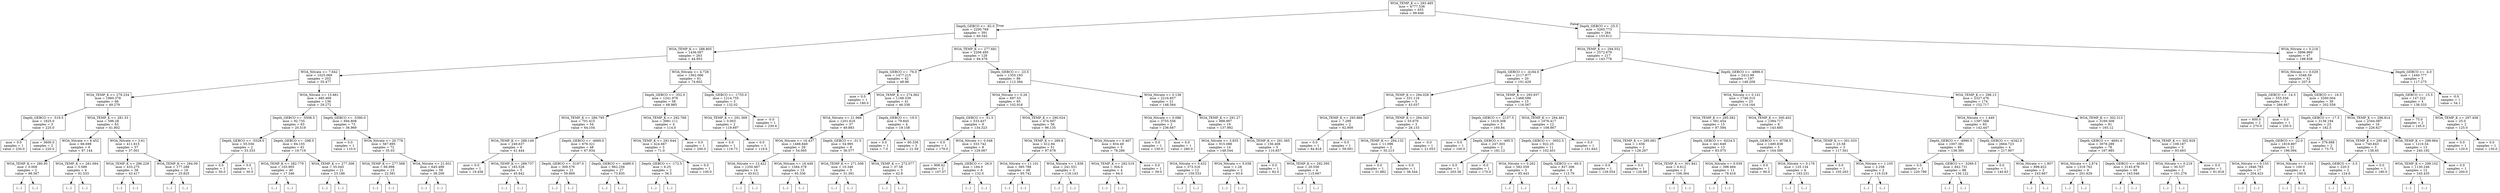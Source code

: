 digraph Tree {
node [shape=box] ;
0 [label="WOA_TEMP_K <= 293.485\nmse = 4777.536\nsamples = 655\nvalue = 99.646"] ;
1 [label="Depth_GEBCO <= -82.0\nmse = 2200.769\nsamples = 391\nvalue = 60.342"] ;
0 -> 1 [labeldistance=2.5, labelangle=45, headlabel="True"] ;
2 [label="WOA_TEMP_K <= 288.805\nmse = 1436.097\nsamples = 263\nvalue = 44.953"] ;
1 -> 2 ;
3 [label="WOA_Nitrate <= 7.642\nmse = 1025.069\nsamples = 202\nvalue = 35.477"] ;
2 -> 3 ;
4 [label="WOA_TEMP_K <= 279.234\nmse = 1960.378\nsamples = 66\nvalue = 49.279"] ;
3 -> 4 ;
5 [label="Depth_GEBCO <= -519.5\nmse = 1825.0\nsamples = 3\nvalue = 225.0"] ;
4 -> 5 ;
6 [label="mse = 0.0\nsamples = 1\nvalue = 230.0"] ;
5 -> 6 ;
7 [label="mse = 3600.0\nsamples = 2\nvalue = 220.0"] ;
5 -> 7 ;
8 [label="WOA_TEMP_K <= 281.33\nmse = 596.28\nsamples = 63\nvalue = 41.802"] ;
4 -> 8 ;
9 [label="WOA_Nitrate <= 6.452\nmse = 66.698\nsamples = 6\nvalue = 87.144"] ;
8 -> 9 ;
10 [label="WOA_TEMP_K <= 280.95\nmse = 0.009\nsamples = 2\nvalue = 98.367"] ;
9 -> 10 ;
11 [label="(...)"] ;
10 -> 11 ;
12 [label="(...)"] ;
10 -> 12 ;
13 [label="WOA_TEMP_K <= 281.094\nmse = 5.589\nsamples = 4\nvalue = 81.533"] ;
9 -> 13 ;
14 [label="(...)"] ;
13 -> 14 ;
17 [label="(...)"] ;
13 -> 17 ;
20 [label="WOA_Nitrate <= 3.61\nmse = 411.615\nsamples = 57\nvalue = 37.001"] ;
8 -> 20 ;
21 [label="WOA_TEMP_K <= 286.229\nmse = 433.275\nsamples = 38\nvalue = 43.417"] ;
20 -> 21 ;
22 [label="(...)"] ;
21 -> 22 ;
39 [label="(...)"] ;
21 -> 39 ;
80 [label="WOA_TEMP_K <= 284.09\nmse = 177.288\nsamples = 19\nvalue = 25.825"] ;
20 -> 80 ;
81 [label="(...)"] ;
80 -> 81 ;
90 [label="(...)"] ;
80 -> 90 ;
97 [label="WOA_Nitrate <= 15.661\nmse = 480.469\nsamples = 136\nvalue = 29.272"] ;
3 -> 97 ;
98 [label="Depth_GEBCO <= -5506.5\nmse = 92.735\nsamples = 63\nvalue = 20.519"] ;
97 -> 98 ;
99 [label="Depth_GEBCO <= -5528.0\nmse = 55.556\nsamples = 2\nvalue = 33.333"] ;
98 -> 99 ;
100 [label="mse = 0.0\nsamples = 1\nvalue = 50.0"] ;
99 -> 100 ;
101 [label="mse = 0.0\nsamples = 1\nvalue = 30.0"] ;
99 -> 101 ;
102 [label="Depth_GEBCO <= -298.5\nmse = 84.155\nsamples = 61\nvalue = 19.719"] ;
98 -> 102 ;
103 [label="WOA_TEMP_K <= 282.779\nmse = 103.905\nsamples = 40\nvalue = 17.346"] ;
102 -> 103 ;
104 [label="(...)"] ;
103 -> 104 ;
131 [label="(...)"] ;
103 -> 131 ;
148 [label="WOA_TEMP_K <= 277.308\nmse = 35.045\nsamples = 21\nvalue = 23.186"] ;
102 -> 148 ;
149 [label="(...)"] ;
148 -> 149 ;
150 [label="(...)"] ;
148 -> 150 ;
175 [label="Depth_GEBCO <= -5390.0\nmse = 694.808\nsamples = 73\nvalue = 36.969"] ;
97 -> 175 ;
176 [label="mse = 0.0\nsamples = 1\nvalue = 110.0"] ;
175 -> 176 ;
177 [label="WOA_Nitrate <= 20.778\nmse = 567.895\nsamples = 72\nvalue = 35.03"] ;
175 -> 177 ;
178 [label="WOA_TEMP_K <= 277.568\nmse = 69.998\nsamples = 13\nvalue = 22.591"] ;
177 -> 178 ;
179 [label="(...)"] ;
178 -> 179 ;
192 [label="(...)"] ;
178 -> 192 ;
203 [label="WOA_Nitrate <= 21.931\nmse = 645.489\nsamples = 59\nvalue = 38.209"] ;
177 -> 203 ;
204 [label="(...)"] ;
203 -> 204 ;
215 [label="(...)"] ;
203 -> 215 ;
308 [label="WOA_Nitrate <= 4.728\nmse = 1562.066\nsamples = 61\nvalue = 74.602"] ;
2 -> 308 ;
309 [label="Depth_GEBCO <= -352.0\nmse = 1241.978\nsamples = 58\nvalue = 68.985"] ;
308 -> 309 ;
310 [label="WOA_TEMP_K <= 289.795\nmse = 701.415\nsamples = 54\nvalue = 64.104"] ;
309 -> 310 ;
311 [label="WOA_TEMP_K <= 289.149\nmse = 249.637\nsamples = 6\nvalue = 41.444"] ;
310 -> 311 ;
312 [label="mse = 0.0\nsamples = 1\nvalue = 19.456"] ;
311 -> 312 ;
313 [label="WOA_TEMP_K <= 289.737\nmse = 183.526\nsamples = 5\nvalue = 45.842"] ;
311 -> 313 ;
314 [label="(...)"] ;
313 -> 314 ;
321 [label="(...)"] ;
313 -> 321 ;
322 [label="Depth_GEBCO <= -4669.0\nmse = 676.321\nsamples = 48\nvalue = 67.934"] ;
310 -> 322 ;
323 [label="Depth_GEBCO <= -5197.0\nmse = 309.576\nsamples = 21\nvalue = 59.869"] ;
322 -> 323 ;
324 [label="(...)"] ;
323 -> 324 ;
325 [label="(...)"] ;
323 -> 325 ;
360 [label="Depth_GEBCO <= -4489.0\nmse = 862.256\nsamples = 27\nvalue = 73.835"] ;
322 -> 360 ;
361 [label="(...)"] ;
360 -> 361 ;
368 [label="(...)"] ;
360 -> 368 ;
407 [label="WOA_TEMP_K <= 292.769\nmse = 3981.111\nsamples = 4\nvalue = 114.0"] ;
309 -> 407 ;
408 [label="WOA_TEMP_K <= 291.644\nmse = 424.667\nsamples = 3\nvalue = 71.0"] ;
407 -> 408 ;
409 [label="Depth_GEBCO <= -172.5\nmse = 6.25\nsamples = 2\nvalue = 56.5"] ;
408 -> 409 ;
410 [label="(...)"] ;
409 -> 410 ;
411 [label="(...)"] ;
409 -> 411 ;
412 [label="mse = 0.0\nsamples = 1\nvalue = 100.0"] ;
408 -> 412 ;
413 [label="mse = 0.0\nsamples = 1\nvalue = 200.0"] ;
407 -> 413 ;
414 [label="Depth_GEBCO <= -1755.0\nmse = 1214.755\nsamples = 3\nvalue = 132.02"] ;
308 -> 414 ;
415 [label="WOA_TEMP_K <= 291.369\nmse = 0.003\nsamples = 2\nvalue = 119.697"] ;
414 -> 415 ;
416 [label="mse = 0.0\nsamples = 1\nvalue = 119.73"] ;
415 -> 416 ;
417 [label="mse = 0.0\nsamples = 1\nvalue = 119.6"] ;
415 -> 417 ;
418 [label="mse = -0.0\nsamples = 1\nvalue = 230.6"] ;
414 -> 418 ;
419 [label="WOA_TEMP_K <= 277.681\nmse = 2206.495\nsamples = 128\nvalue = 94.476"] ;
1 -> 419 ;
420 [label="Depth_GEBCO <= -76.0\nmse = 1477.215\nsamples = 42\nvalue = 48.86"] ;
419 -> 420 ;
421 [label="mse = 0.0\nsamples = 1\nvalue = 180.0"] ;
420 -> 421 ;
422 [label="WOA_TEMP_K <= 274.062\nmse = 1168.539\nsamples = 41\nvalue = 46.338"] ;
420 -> 422 ;
423 [label="WOA_Nitrate <= 21.966\nmse = 1201.616\nsamples = 37\nvalue = 49.883"] ;
422 -> 423 ;
424 [label="WOA_Nitrate <= 16.437\nmse = 1488.849\nsamples = 29\nvalue = 54.065"] ;
423 -> 424 ;
425 [label="WOA_Nitrate <= 13.422\nmse = 1250.467\nsamples = 14\nvalue = 45.612"] ;
424 -> 425 ;
426 [label="(...)"] ;
425 -> 426 ;
427 [label="(...)"] ;
425 -> 427 ;
430 [label="WOA_Nitrate <= 18.449\nmse = 1584.378\nsamples = 15\nvalue = 65.336"] ;
424 -> 430 ;
431 [label="(...)"] ;
430 -> 431 ;
436 [label="(...)"] ;
430 -> 436 ;
439 [label="Depth_GEBCO <= -31.5\nmse = 54.995\nsamples = 8\nvalue = 36.577"] ;
423 -> 439 ;
440 [label="WOA_TEMP_K <= 271.508\nmse = 10.346\nsamples = 5\nvalue = 31.391"] ;
439 -> 440 ;
441 [label="(...)"] ;
440 -> 441 ;
442 [label="(...)"] ;
440 -> 442 ;
447 [label="WOA_TEMP_K <= 272.077\nmse = 37.58\nsamples = 3\nvalue = 42.8"] ;
439 -> 447 ;
448 [label="(...)"] ;
447 -> 448 ;
449 [label="(...)"] ;
447 -> 449 ;
450 [label="Depth_GEBCO <= -19.5\nmse = 79.845\nsamples = 4\nvalue = 19.158"] ;
422 -> 450 ;
451 [label="mse = 0.0\nsamples = 1\nvalue = 7.0"] ;
450 -> 451 ;
452 [label="mse = 60.336\nsamples = 3\nvalue = 21.59"] ;
450 -> 452 ;
453 [label="Depth_GEBCO <= -23.5\nmse = 1355.193\nsamples = 86\nvalue = 112.384"] ;
419 -> 453 ;
454 [label="WOA_Nitrate <= 0.26\nmse = 697.53\nsamples = 65\nvalue = 102.916"] ;
453 -> 454 ;
455 [label="Depth_GEBCO <= -51.5\nmse = 533.437\nsamples = 9\nvalue = 134.323"] ;
454 -> 455 ;
456 [label="mse = 0.0\nsamples = 1\nvalue = 179.0"] ;
455 -> 456 ;
457 [label="WOA_Nitrate <= 0.048\nmse = 333.742\nsamples = 8\nvalue = 129.067"] ;
455 -> 457 ;
458 [label="mse = 908.42\nsamples = 2\nvalue = 107.07"] ;
457 -> 458 ;
459 [label="Depth_GEBCO <= -26.0\nmse = 184.0\nsamples = 6\nvalue = 132.0"] ;
457 -> 459 ;
460 [label="(...)"] ;
459 -> 460 ;
461 [label="(...)"] ;
459 -> 461 ;
462 [label="WOA_TEMP_K <= 290.024\nmse = 474.007\nsamples = 56\nvalue = 96.135"] ;
454 -> 462 ;
463 [label="WOA_TEMP_K <= 289.8\nmse = 412.94\nsamples = 51\nvalue = 97.678"] ;
462 -> 463 ;
464 [label="WOA_Nitrate <= 11.101\nmse = 385.788\nsamples = 48\nvalue = 95.742"] ;
463 -> 464 ;
465 [label="(...)"] ;
464 -> 465 ;
534 [label="(...)"] ;
464 -> 534 ;
535 [label="WOA_Nitrate <= 1.836\nmse = 241.551\nsamples = 3\nvalue = 118.143"] ;
463 -> 535 ;
536 [label="(...)"] ;
535 -> 536 ;
539 [label="(...)"] ;
535 -> 539 ;
540 [label="WOA_Nitrate <= 0.467\nmse = 834.49\nsamples = 5\nvalue = 78.286"] ;
462 -> 540 ;
541 [label="WOA_TEMP_K <= 292.519\nmse = 304.0\nsamples = 4\nvalue = 94.0"] ;
540 -> 541 ;
542 [label="(...)"] ;
541 -> 542 ;
543 [label="(...)"] ;
541 -> 543 ;
544 [label="mse = 0.0\nsamples = 1\nvalue = 39.0"] ;
540 -> 544 ;
545 [label="WOA_Nitrate <= 0.138\nmse = 2216.857\nsamples = 21\nvalue = 148.564"] ;
453 -> 545 ;
546 [label="WOA_Nitrate <= 0.086\nmse = 3755.556\nsamples = 2\nvalue = 236.667"] ;
545 -> 546 ;
547 [label="mse = 0.0\nsamples = 1\nvalue = 150.0"] ;
546 -> 547 ;
548 [label="mse = 0.0\nsamples = 1\nvalue = 280.0"] ;
546 -> 548 ;
549 [label="WOA_TEMP_K <= 291.27\nmse = 988.997\nsamples = 19\nvalue = 137.992"] ;
545 -> 549 ;
550 [label="WOA_Nitrate <= 3.835\nmse = 915.088\nsamples = 14\nvalue = 148.544"] ;
549 -> 550 ;
551 [label="WOA_Nitrate <= 0.432\nmse = 373.316\nsamples = 12\nvalue = 159.533"] ;
550 -> 551 ;
552 [label="(...)"] ;
551 -> 552 ;
555 [label="(...)"] ;
551 -> 555 ;
574 [label="WOA_Nitrate <= 5.038\nmse = 1.28\nsamples = 2\nvalue = 93.6"] ;
550 -> 574 ;
575 [label="(...)"] ;
574 -> 575 ;
576 [label="(...)"] ;
574 -> 576 ;
577 [label="WOA_TEMP_K <= 291.365\nmse = 156.408\nsamples = 5\nvalue = 110.857"] ;
549 -> 577 ;
578 [label="mse = 0.0\nsamples = 1\nvalue = 82.0"] ;
577 -> 578 ;
579 [label="WOA_TEMP_K <= 292.595\nmse = 20.556\nsamples = 4\nvalue = 115.667"] ;
577 -> 579 ;
580 [label="(...)"] ;
579 -> 580 ;
585 [label="(...)"] ;
579 -> 585 ;
586 [label="Depth_GEBCO <= -25.5\nmse = 3265.773\nsamples = 264\nvalue = 153.812"] ;
0 -> 586 [labeldistance=2.5, labelangle=-45, headlabel="False"] ;
587 [label="WOA_TEMP_K <= 294.552\nmse = 2572.679\nsamples = 217\nvalue = 143.778"] ;
586 -> 587 ;
588 [label="Depth_GEBCO <= -4184.0\nmse = 2117.977\nsamples = 20\nvalue = 101.429"] ;
587 -> 588 ;
589 [label="WOA_TEMP_K <= 294.028\nmse = 331.116\nsamples = 5\nvalue = 43.037"] ;
588 -> 589 ;
590 [label="WOA_TEMP_K <= 293.869\nmse = 7.289\nsamples = 2\nvalue = 62.909"] ;
589 -> 590 ;
591 [label="mse = 0.0\nsamples = 1\nvalue = 64.818"] ;
590 -> 591 ;
592 [label="mse = 0.0\nsamples = 1\nvalue = 59.091"] ;
590 -> 592 ;
593 [label="WOA_TEMP_K <= 294.343\nmse = 55.679\nsamples = 3\nvalue = 28.133"] ;
589 -> 593 ;
594 [label="WOA_TEMP_K <= 294.132\nmse = 11.096\nsamples = 2\nvalue = 35.213"] ;
593 -> 594 ;
595 [label="mse = 0.0\nsamples = 1\nvalue = 31.882"] ;
594 -> 595 ;
596 [label="mse = 0.0\nsamples = 1\nvalue = 38.544"] ;
594 -> 596 ;
597 [label="mse = -0.0\nsamples = 1\nvalue = 21.053"] ;
593 -> 597 ;
598 [label="WOA_TEMP_K <= 293.937\nmse = 1468.099\nsamples = 15\nvalue = 116.567"] ;
588 -> 598 ;
599 [label="Depth_GEBCO <= -2157.5\nmse = 1419.308\nsamples = 3\nvalue = 160.84"] ;
598 -> 599 ;
600 [label="mse = 0.0\nsamples = 1\nvalue = 100.0"] ;
599 -> 600 ;
601 [label="Depth_GEBCO <= -495.5\nmse = 247.303\nsamples = 2\nvalue = 181.12"] ;
599 -> 601 ;
602 [label="mse = 0.0\nsamples = 1\nvalue = 203.36"] ;
601 -> 602 ;
603 [label="mse = -0.0\nsamples = 1\nvalue = 170.0"] ;
601 -> 603 ;
604 [label="WOA_TEMP_K <= 294.461\nmse = 1076.417\nsamples = 12\nvalue = 108.867"] ;
598 -> 604 ;
605 [label="Depth_GEBCO <= -3052.5\nmse = 922.25\nsamples = 11\nvalue = 102.451"] ;
604 -> 605 ;
606 [label="WOA_Nitrate <= 0.262\nmse = 582.559\nsamples = 3\nvalue = 85.443"] ;
605 -> 606 ;
607 [label="(...)"] ;
606 -> 607 ;
610 [label="(...)"] ;
606 -> 610 ;
611 [label="Depth_GEBCO <= -60.5\nmse = 827.306\nsamples = 8\nvalue = 113.79"] ;
605 -> 611 ;
612 [label="(...)"] ;
611 -> 612 ;
621 [label="(...)"] ;
611 -> 621 ;
622 [label="mse = 0.0\nsamples = 1\nvalue = 151.643"] ;
604 -> 622 ;
623 [label="Depth_GEBCO <= -4996.0\nmse = 2412.99\nsamples = 197\nvalue = 148.209"] ;
587 -> 623 ;
624 [label="WOA_Nitrate <= 0.141\nmse = 1746.315\nsamples = 23\nvalue = 114.164"] ;
623 -> 624 ;
625 [label="WOA_TEMP_K <= 295.582\nmse = 581.454\nsamples = 15\nvalue = 87.594"] ;
624 -> 625 ;
626 [label="WOA_TEMP_K <= 295.081\nmse = 1.656\nsamples = 2\nvalue = 128.267"] ;
625 -> 626 ;
627 [label="mse = 0.0\nsamples = 1\nvalue = 129.554"] ;
626 -> 627 ;
628 [label="mse = 0.0\nsamples = 1\nvalue = 126.98"] ;
626 -> 628 ;
629 [label="Depth_GEBCO <= -6224.5\nmse = 441.649\nsamples = 13\nvalue = 83.075"] ;
625 -> 629 ;
630 [label="WOA_TEMP_K <= 301.841\nmse = 6.612\nsamples = 2\nvalue = 106.364"] ;
629 -> 630 ;
631 [label="(...)"] ;
630 -> 631 ;
632 [label="(...)"] ;
630 -> 632 ;
633 [label="WOA_Nitrate <= 0.039\nmse = 398.494\nsamples = 11\nvalue = 78.418"] ;
629 -> 633 ;
634 [label="(...)"] ;
633 -> 634 ;
641 [label="(...)"] ;
633 -> 641 ;
654 [label="WOA_TEMP_K <= 300.402\nmse = 1384.717\nsamples = 8\nvalue = 143.685"] ;
624 -> 654 ;
655 [label="Depth_GEBCO <= -6758.5\nmse = 1490.838\nsamples = 5\nvalue = 164.585"] ;
654 -> 655 ;
656 [label="mse = 0.0\nsamples = 1\nvalue = 90.0"] ;
655 -> 656 ;
657 [label="WOA_Nitrate <= 0.176\nmse = 125.134\nsamples = 4\nvalue = 183.231"] ;
655 -> 657 ;
658 [label="(...)"] ;
657 -> 658 ;
659 [label="(...)"] ;
657 -> 659 ;
664 [label="WOA_TEMP_K <= 301.033\nmse = 23.58\nsamples = 3\nvalue = 117.561"] ;
654 -> 664 ;
665 [label="mse = 0.0\nsamples = 1\nvalue = 105.263"] ;
664 -> 665 ;
666 [label="WOA_Nitrate <= 1.105\nmse = 2.258\nsamples = 2\nvalue = 119.318"] ;
664 -> 666 ;
667 [label="(...)"] ;
666 -> 667 ;
668 [label="(...)"] ;
666 -> 668 ;
669 [label="WOA_TEMP_K <= 298.13\nmse = 2327.476\nsamples = 174\nvalue = 152.717"] ;
623 -> 669 ;
670 [label="WOA_Nitrate <= 1.449\nmse = 1397.568\nsamples = 93\nvalue = 142.447"] ;
669 -> 670 ;
671 [label="Depth_GEBCO <= -4990.5\nmse = 1007.381\nsamples = 89\nvalue = 138.395"] ;
670 -> 671 ;
672 [label="mse = 0.0\nsamples = 1\nvalue = 220.789"] ;
671 -> 672 ;
673 [label="Depth_GEBCO <= -3269.5\nmse = 842.731\nsamples = 88\nvalue = 136.122"] ;
671 -> 673 ;
674 [label="(...)"] ;
673 -> 674 ;
721 [label="(...)"] ;
673 -> 721 ;
820 [label="Depth_GEBCO <= -4342.0\nmse = 2664.723\nsamples = 4\nvalue = 217.907"] ;
670 -> 820 ;
821 [label="mse = 0.0\nsamples = 1\nvalue = 140.63"] ;
820 -> 821 ;
822 [label="WOA_Nitrate <= 1.907\nmse = 898.822\nsamples = 3\nvalue = 243.667"] ;
820 -> 822 ;
823 [label="(...)"] ;
822 -> 823 ;
824 [label="(...)"] ;
822 -> 824 ;
827 [label="WOA_TEMP_K <= 302.313\nmse = 3169.308\nsamples = 81\nvalue = 165.12"] ;
669 -> 827 ;
828 [label="Depth_GEBCO <= -4691.0\nmse = 3078.289\nsamples = 78\nvalue = 167.985"] ;
827 -> 828 ;
829 [label="WOA_Nitrate <= 2.874\nmse = 1319.762\nsamples = 9\nvalue = 201.629"] ;
828 -> 829 ;
830 [label="(...)"] ;
829 -> 830 ;
841 [label="(...)"] ;
829 -> 841 ;
842 [label="Depth_GEBCO <= -4039.0\nmse = 3145.876\nsamples = 69\nvalue = 163.046"] ;
828 -> 842 ;
843 [label="(...)"] ;
842 -> 843 ;
864 [label="(...)"] ;
842 -> 864 ;
943 [label="WOA_TEMP_K <= 302.929\nmse = 109.187\nsamples = 3\nvalue = 93.493"] ;
827 -> 943 ;
944 [label="WOA_Nitrate <= 0.219\nmse = 30.537\nsamples = 2\nvalue = 101.276"] ;
943 -> 944 ;
945 [label="(...)"] ;
944 -> 945 ;
946 [label="(...)"] ;
944 -> 946 ;
947 [label="mse = 0.0\nsamples = 1\nvalue = 81.818"] ;
943 -> 947 ;
948 [label="WOA_Nitrate <= 0.218\nmse = 3896.969\nsamples = 47\nvalue = 198.838"] ;
586 -> 948 ;
949 [label="WOA_Nitrate <= 0.029\nmse = 3348.59\nsamples = 42\nvalue = 207.9"] ;
948 -> 949 ;
950 [label="Depth_GEBCO <= -14.5\nmse = 555.556\nsamples = 3\nvalue = 266.667"] ;
949 -> 950 ;
951 [label="mse = 600.0\nsamples = 2\nvalue = 270.0"] ;
950 -> 951 ;
952 [label="mse = 0.0\nsamples = 1\nvalue = 250.0"] ;
950 -> 952 ;
953 [label="Depth_GEBCO <= -16.5\nmse = 3260.004\nsamples = 39\nvalue = 202.558"] ;
949 -> 953 ;
954 [label="Depth_GEBCO <= -17.5\nmse = 3138.194\nsamples = 23\nvalue = 182.5"] ;
953 -> 954 ;
955 [label="Depth_GEBCO <= -22.0\nmse = 1819.897\nsamples = 21\nvalue = 196.094"] ;
954 -> 955 ;
956 [label="WOA_Nitrate <= 0.155\nmse = 1846.783\nsamples = 17\nvalue = 204.423"] ;
955 -> 956 ;
957 [label="(...)"] ;
956 -> 957 ;
966 [label="(...)"] ;
956 -> 966 ;
969 [label="WOA_Nitrate <= 0.104\nmse = 100.0\nsamples = 4\nvalue = 160.0"] ;
955 -> 969 ;
970 [label="(...)"] ;
969 -> 970 ;
971 [label="(...)"] ;
969 -> 971 ;
972 [label="mse = 379.688\nsamples = 2\nvalue = 73.75"] ;
954 -> 972 ;
973 [label="WOA_TEMP_K <= 296.814\nmse = 2344.087\nsamples = 16\nvalue = 226.627"] ;
953 -> 973 ;
974 [label="WOA_TEMP_K <= 295.48\nmse = 740.843\nsamples = 3\nvalue = 138.45"] ;
973 -> 974 ;
975 [label="Depth_GEBCO <= -3.5\nmse = 220.5\nsamples = 2\nvalue = 124.6"] ;
974 -> 975 ;
976 [label="(...)"] ;
975 -> 976 ;
977 [label="(...)"] ;
975 -> 977 ;
978 [label="mse = 0.0\nsamples = 1\nvalue = 180.0"] ;
974 -> 978 ;
979 [label="WOA_TEMP_K <= 299.964\nmse = 1210.54\nsamples = 13\nvalue = 240.192"] ;
973 -> 979 ;
980 [label="WOA_TEMP_K <= 299.102\nmse = 1130.246\nsamples = 12\nvalue = 245.435"] ;
979 -> 980 ;
981 [label="(...)"] ;
980 -> 981 ;
990 [label="(...)"] ;
980 -> 990 ;
993 [label="mse = 0.0\nsamples = 1\nvalue = 200.0"] ;
979 -> 993 ;
994 [label="Depth_GEBCO <= -4.0\nmse = 1440.777\nsamples = 5\nvalue = 117.275"] ;
948 -> 994 ;
995 [label="Depth_GEBCO <= -15.5\nmse = 147.222\nsamples = 4\nvalue = 138.333"] ;
994 -> 995 ;
996 [label="mse = 75.0\nsamples = 2\nvalue = 145.0"] ;
995 -> 996 ;
997 [label="WOA_TEMP_K <= 297.458\nmse = 25.0\nsamples = 2\nvalue = 125.0"] ;
995 -> 997 ;
998 [label="mse = 0.0\nsamples = 1\nvalue = 120.0"] ;
997 -> 998 ;
999 [label="mse = 0.0\nsamples = 1\nvalue = 130.0"] ;
997 -> 999 ;
1000 [label="mse = -0.0\nsamples = 1\nvalue = 54.1"] ;
994 -> 1000 ;
}